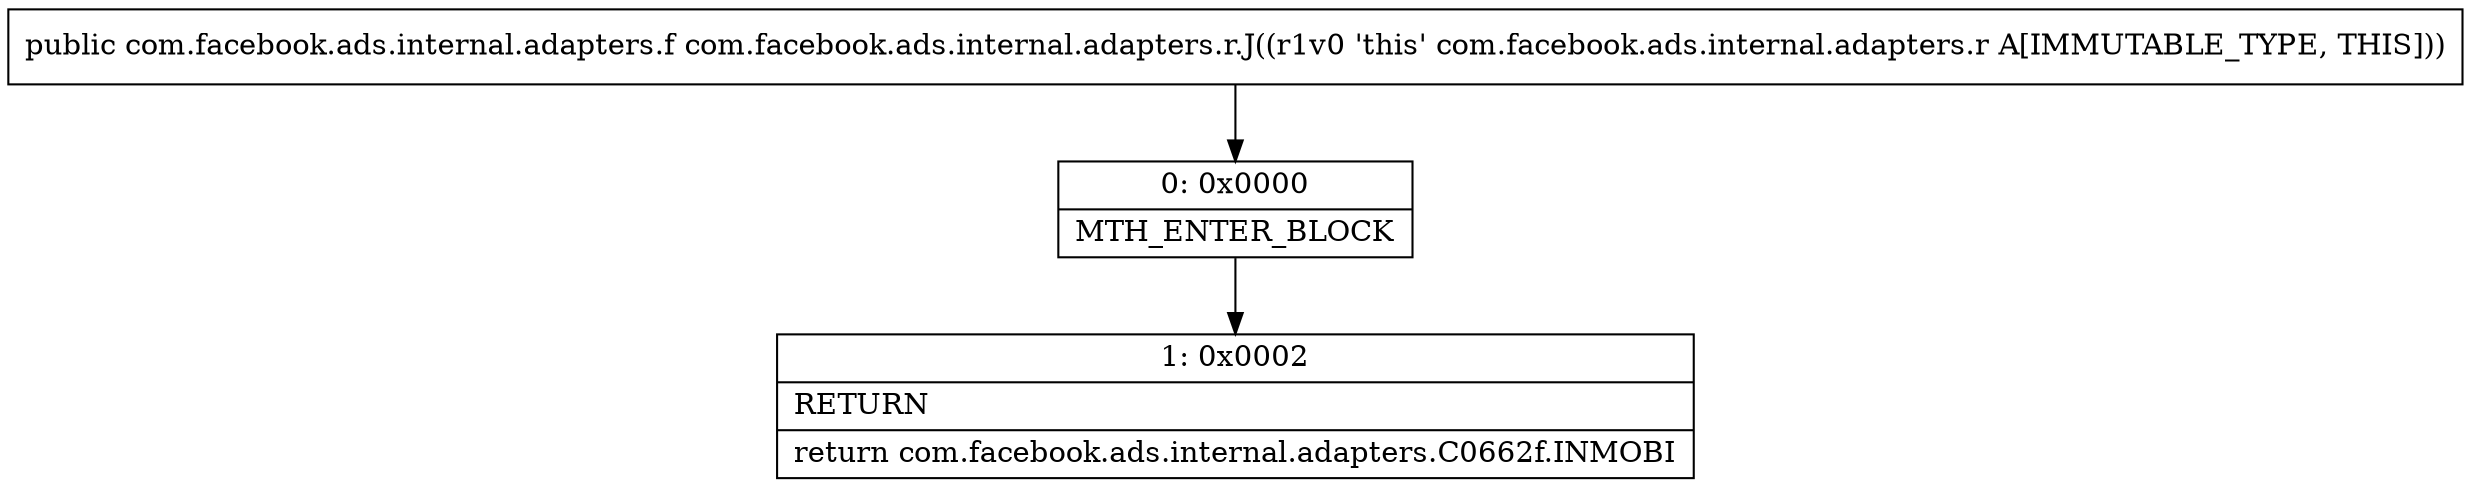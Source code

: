 digraph "CFG forcom.facebook.ads.internal.adapters.r.J()Lcom\/facebook\/ads\/internal\/adapters\/f;" {
Node_0 [shape=record,label="{0\:\ 0x0000|MTH_ENTER_BLOCK\l}"];
Node_1 [shape=record,label="{1\:\ 0x0002|RETURN\l|return com.facebook.ads.internal.adapters.C0662f.INMOBI\l}"];
MethodNode[shape=record,label="{public com.facebook.ads.internal.adapters.f com.facebook.ads.internal.adapters.r.J((r1v0 'this' com.facebook.ads.internal.adapters.r A[IMMUTABLE_TYPE, THIS])) }"];
MethodNode -> Node_0;
Node_0 -> Node_1;
}

